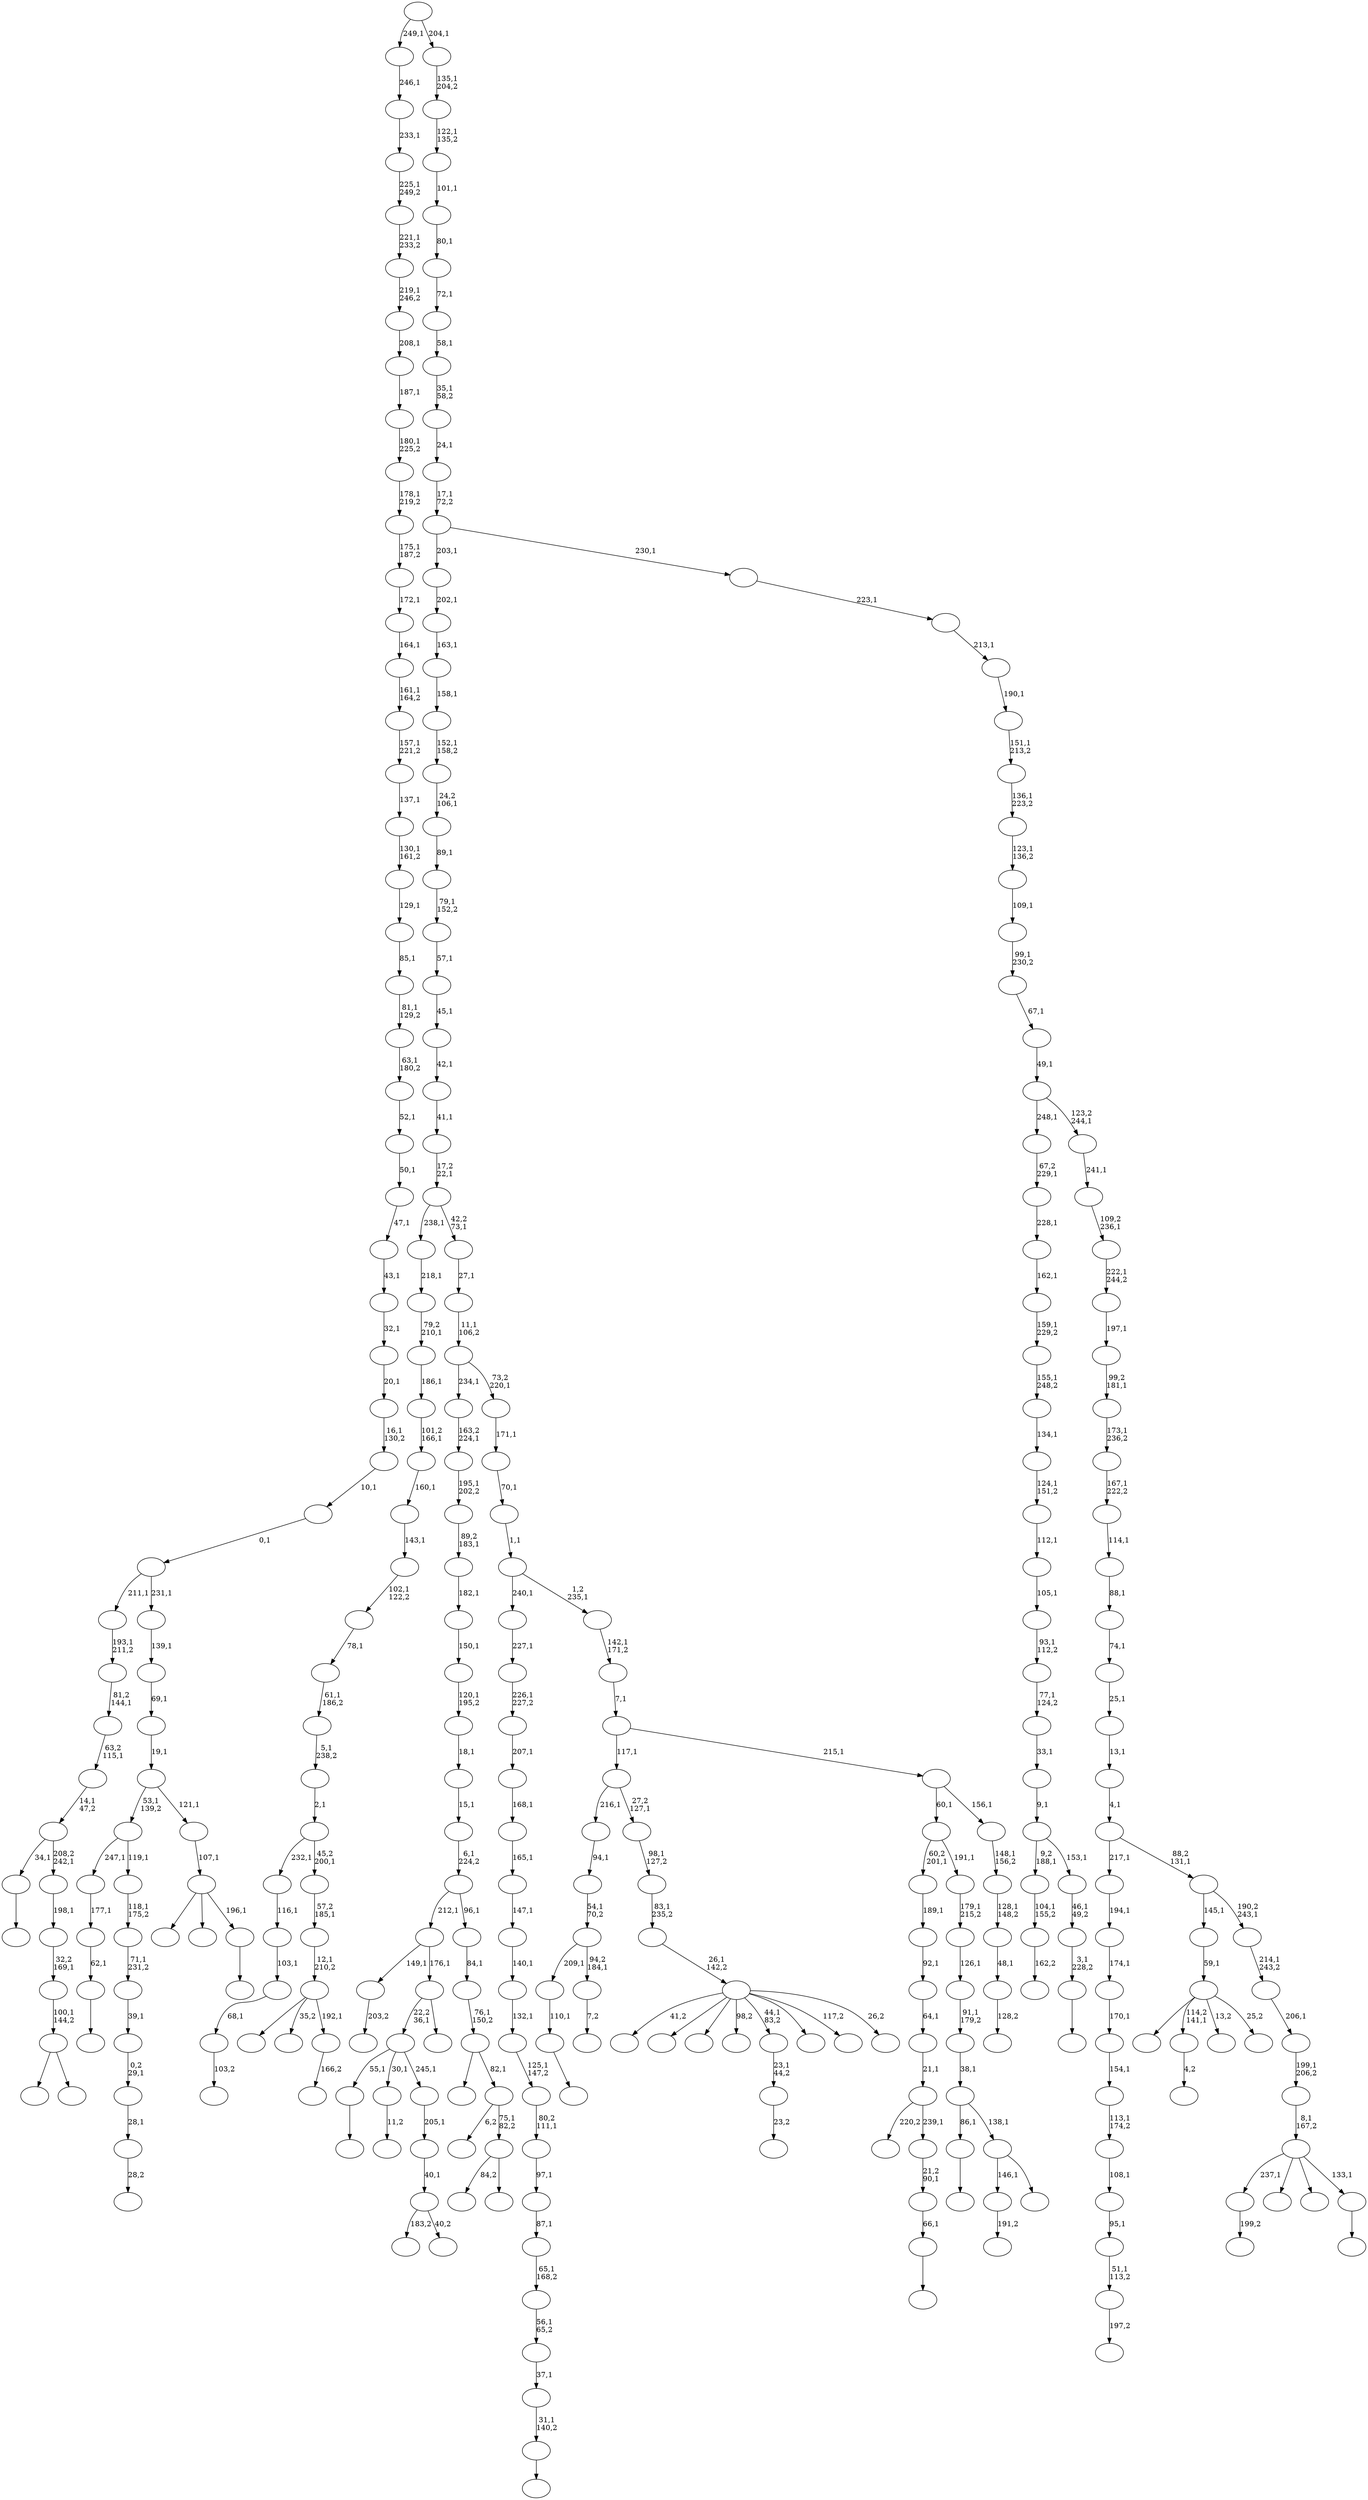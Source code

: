 digraph T {
	300 [label=""]
	299 [label=""]
	298 [label=""]
	297 [label=""]
	296 [label=""]
	295 [label=""]
	294 [label=""]
	293 [label=""]
	292 [label=""]
	291 [label=""]
	290 [label=""]
	289 [label=""]
	288 [label=""]
	287 [label=""]
	286 [label=""]
	285 [label=""]
	284 [label=""]
	283 [label=""]
	282 [label=""]
	281 [label=""]
	280 [label=""]
	279 [label=""]
	278 [label=""]
	277 [label=""]
	276 [label=""]
	275 [label=""]
	274 [label=""]
	273 [label=""]
	272 [label=""]
	271 [label=""]
	270 [label=""]
	269 [label=""]
	268 [label=""]
	267 [label=""]
	266 [label=""]
	265 [label=""]
	264 [label=""]
	263 [label=""]
	262 [label=""]
	261 [label=""]
	260 [label=""]
	259 [label=""]
	258 [label=""]
	257 [label=""]
	256 [label=""]
	255 [label=""]
	254 [label=""]
	253 [label=""]
	252 [label=""]
	251 [label=""]
	250 [label=""]
	249 [label=""]
	248 [label=""]
	247 [label=""]
	246 [label=""]
	245 [label=""]
	244 [label=""]
	243 [label=""]
	242 [label=""]
	241 [label=""]
	240 [label=""]
	239 [label=""]
	238 [label=""]
	237 [label=""]
	236 [label=""]
	235 [label=""]
	234 [label=""]
	233 [label=""]
	232 [label=""]
	231 [label=""]
	230 [label=""]
	229 [label=""]
	228 [label=""]
	227 [label=""]
	226 [label=""]
	225 [label=""]
	224 [label=""]
	223 [label=""]
	222 [label=""]
	221 [label=""]
	220 [label=""]
	219 [label=""]
	218 [label=""]
	217 [label=""]
	216 [label=""]
	215 [label=""]
	214 [label=""]
	213 [label=""]
	212 [label=""]
	211 [label=""]
	210 [label=""]
	209 [label=""]
	208 [label=""]
	207 [label=""]
	206 [label=""]
	205 [label=""]
	204 [label=""]
	203 [label=""]
	202 [label=""]
	201 [label=""]
	200 [label=""]
	199 [label=""]
	198 [label=""]
	197 [label=""]
	196 [label=""]
	195 [label=""]
	194 [label=""]
	193 [label=""]
	192 [label=""]
	191 [label=""]
	190 [label=""]
	189 [label=""]
	188 [label=""]
	187 [label=""]
	186 [label=""]
	185 [label=""]
	184 [label=""]
	183 [label=""]
	182 [label=""]
	181 [label=""]
	180 [label=""]
	179 [label=""]
	178 [label=""]
	177 [label=""]
	176 [label=""]
	175 [label=""]
	174 [label=""]
	173 [label=""]
	172 [label=""]
	171 [label=""]
	170 [label=""]
	169 [label=""]
	168 [label=""]
	167 [label=""]
	166 [label=""]
	165 [label=""]
	164 [label=""]
	163 [label=""]
	162 [label=""]
	161 [label=""]
	160 [label=""]
	159 [label=""]
	158 [label=""]
	157 [label=""]
	156 [label=""]
	155 [label=""]
	154 [label=""]
	153 [label=""]
	152 [label=""]
	151 [label=""]
	150 [label=""]
	149 [label=""]
	148 [label=""]
	147 [label=""]
	146 [label=""]
	145 [label=""]
	144 [label=""]
	143 [label=""]
	142 [label=""]
	141 [label=""]
	140 [label=""]
	139 [label=""]
	138 [label=""]
	137 [label=""]
	136 [label=""]
	135 [label=""]
	134 [label=""]
	133 [label=""]
	132 [label=""]
	131 [label=""]
	130 [label=""]
	129 [label=""]
	128 [label=""]
	127 [label=""]
	126 [label=""]
	125 [label=""]
	124 [label=""]
	123 [label=""]
	122 [label=""]
	121 [label=""]
	120 [label=""]
	119 [label=""]
	118 [label=""]
	117 [label=""]
	116 [label=""]
	115 [label=""]
	114 [label=""]
	113 [label=""]
	112 [label=""]
	111 [label=""]
	110 [label=""]
	109 [label=""]
	108 [label=""]
	107 [label=""]
	106 [label=""]
	105 [label=""]
	104 [label=""]
	103 [label=""]
	102 [label=""]
	101 [label=""]
	100 [label=""]
	99 [label=""]
	98 [label=""]
	97 [label=""]
	96 [label=""]
	95 [label=""]
	94 [label=""]
	93 [label=""]
	92 [label=""]
	91 [label=""]
	90 [label=""]
	89 [label=""]
	88 [label=""]
	87 [label=""]
	86 [label=""]
	85 [label=""]
	84 [label=""]
	83 [label=""]
	82 [label=""]
	81 [label=""]
	80 [label=""]
	79 [label=""]
	78 [label=""]
	77 [label=""]
	76 [label=""]
	75 [label=""]
	74 [label=""]
	73 [label=""]
	72 [label=""]
	71 [label=""]
	70 [label=""]
	69 [label=""]
	68 [label=""]
	67 [label=""]
	66 [label=""]
	65 [label=""]
	64 [label=""]
	63 [label=""]
	62 [label=""]
	61 [label=""]
	60 [label=""]
	59 [label=""]
	58 [label=""]
	57 [label=""]
	56 [label=""]
	55 [label=""]
	54 [label=""]
	53 [label=""]
	52 [label=""]
	51 [label=""]
	50 [label=""]
	49 [label=""]
	48 [label=""]
	47 [label=""]
	46 [label=""]
	45 [label=""]
	44 [label=""]
	43 [label=""]
	42 [label=""]
	41 [label=""]
	40 [label=""]
	39 [label=""]
	38 [label=""]
	37 [label=""]
	36 [label=""]
	35 [label=""]
	34 [label=""]
	33 [label=""]
	32 [label=""]
	31 [label=""]
	30 [label=""]
	29 [label=""]
	28 [label=""]
	27 [label=""]
	26 [label=""]
	25 [label=""]
	24 [label=""]
	23 [label=""]
	22 [label=""]
	21 [label=""]
	20 [label=""]
	19 [label=""]
	18 [label=""]
	17 [label=""]
	16 [label=""]
	15 [label=""]
	14 [label=""]
	13 [label=""]
	12 [label=""]
	11 [label=""]
	10 [label=""]
	9 [label=""]
	8 [label=""]
	7 [label=""]
	6 [label=""]
	5 [label=""]
	4 [label=""]
	3 [label=""]
	2 [label=""]
	1 [label=""]
	0 [label=""]
	296 -> 297 [label="4,2"]
	293 -> 294 [label="103,2"]
	292 -> 293 [label="68,1"]
	291 -> 292 [label="103,1"]
	290 -> 291 [label="116,1"]
	288 -> 289 [label=""]
	287 -> 288 [label="110,1"]
	285 -> 286 [label=""]
	281 -> 282 [label="7,2"]
	280 -> 287 [label="209,1"]
	280 -> 281 [label="94,2\n184,1"]
	279 -> 280 [label="54,1\n70,2"]
	278 -> 279 [label="94,1"]
	276 -> 277 [label=""]
	275 -> 276 [label="62,1"]
	274 -> 275 [label="177,1"]
	271 -> 272 [label=""]
	268 -> 269 [label="191,2"]
	265 -> 266 [label="199,2"]
	262 -> 263 [label="197,2"]
	261 -> 262 [label="51,1\n113,2"]
	260 -> 261 [label="95,1"]
	259 -> 260 [label="108,1"]
	258 -> 259 [label="113,1\n174,2"]
	257 -> 258 [label="154,1"]
	256 -> 257 [label="170,1"]
	255 -> 256 [label="174,1"]
	254 -> 255 [label="194,1"]
	251 -> 252 [label="166,2"]
	250 -> 295 [label=""]
	250 -> 283 [label="35,2"]
	250 -> 251 [label="192,1"]
	249 -> 250 [label="12,1\n210,2"]
	248 -> 249 [label="57,2\n185,1"]
	247 -> 290 [label="232,1"]
	247 -> 248 [label="45,2\n200,1"]
	246 -> 247 [label="2,1"]
	245 -> 246 [label="5,1\n238,2"]
	244 -> 245 [label="61,1\n186,2"]
	243 -> 244 [label="78,1"]
	242 -> 243 [label="102,1\n122,2"]
	241 -> 242 [label="143,1"]
	240 -> 241 [label="160,1"]
	239 -> 240 [label="101,2\n166,1"]
	238 -> 239 [label="186,1"]
	237 -> 238 [label="79,2\n210,1"]
	236 -> 237 [label="218,1"]
	234 -> 235 [label="28,2"]
	233 -> 234 [label="28,1"]
	232 -> 233 [label="0,2\n29,1"]
	231 -> 232 [label="39,1"]
	230 -> 231 [label="71,1\n231,2"]
	229 -> 230 [label="118,1\n175,2"]
	228 -> 274 [label="247,1"]
	228 -> 229 [label="119,1"]
	225 -> 226 [label=""]
	224 -> 225 [label="31,1\n140,2"]
	223 -> 224 [label="37,1"]
	222 -> 223 [label="56,1\n65,2"]
	221 -> 222 [label="65,1\n168,2"]
	220 -> 221 [label="87,1"]
	219 -> 220 [label="97,1"]
	218 -> 219 [label="80,2\n111,1"]
	217 -> 218 [label="125,1\n147,2"]
	216 -> 217 [label="132,1"]
	215 -> 216 [label="140,1"]
	214 -> 215 [label="147,1"]
	213 -> 214 [label="165,1"]
	212 -> 213 [label="168,1"]
	211 -> 212 [label="207,1"]
	210 -> 211 [label="226,1\n227,2"]
	209 -> 210 [label="227,1"]
	206 -> 207 [label="162,2"]
	205 -> 206 [label="104,1\n155,2"]
	202 -> 298 [label=""]
	202 -> 203 [label=""]
	201 -> 202 [label="100,1\n144,2"]
	200 -> 201 [label="32,2\n169,1"]
	199 -> 200 [label="198,1"]
	198 -> 271 [label="34,1"]
	198 -> 199 [label="208,2\n242,1"]
	197 -> 198 [label="14,1\n47,2"]
	196 -> 197 [label="63,2\n115,1"]
	195 -> 196 [label="81,2\n144,1"]
	194 -> 195 [label="193,1\n211,2"]
	192 -> 193 [label="23,2"]
	191 -> 192 [label="23,1\n44,2"]
	189 -> 190 [label=""]
	188 -> 189 [label="66,1"]
	187 -> 188 [label="21,2\n90,1"]
	186 -> 267 [label="220,2"]
	186 -> 187 [label="239,1"]
	185 -> 186 [label="21,1"]
	184 -> 185 [label="64,1"]
	183 -> 184 [label="92,1"]
	182 -> 183 [label="189,1"]
	179 -> 180 [label=""]
	177 -> 178 [label="203,2"]
	175 -> 176 [label="11,2"]
	173 -> 300 [label=""]
	173 -> 296 [label="114,2\n141,1"]
	173 -> 273 [label="13,2"]
	173 -> 174 [label="25,2"]
	172 -> 173 [label="59,1"]
	167 -> 284 [label="41,2"]
	167 -> 270 [label=""]
	167 -> 264 [label=""]
	167 -> 227 [label="98,2"]
	167 -> 191 [label="44,1\n83,2"]
	167 -> 171 [label=""]
	167 -> 170 [label="117,2"]
	167 -> 168 [label="26,2"]
	166 -> 167 [label="26,1\n142,2"]
	165 -> 166 [label="83,1\n235,2"]
	164 -> 165 [label="98,1\n127,2"]
	163 -> 278 [label="216,1"]
	163 -> 164 [label="27,2\n127,1"]
	160 -> 161 [label=""]
	159 -> 160 [label="3,1\n228,2"]
	158 -> 159 [label="46,1\n49,2"]
	157 -> 205 [label="9,2\n188,1"]
	157 -> 158 [label="153,1"]
	156 -> 157 [label="9,1"]
	155 -> 156 [label="33,1"]
	154 -> 155 [label="77,1\n124,2"]
	153 -> 154 [label="93,1\n112,2"]
	152 -> 153 [label="105,1"]
	151 -> 152 [label="112,1"]
	150 -> 151 [label="124,1\n151,2"]
	149 -> 150 [label="134,1"]
	148 -> 149 [label="155,1\n248,2"]
	147 -> 148 [label="159,1\n229,2"]
	146 -> 147 [label="162,1"]
	145 -> 146 [label="228,1"]
	144 -> 145 [label="67,2\n229,1"]
	141 -> 268 [label="146,1"]
	141 -> 142 [label=""]
	140 -> 179 [label="86,1"]
	140 -> 141 [label="138,1"]
	139 -> 140 [label="38,1"]
	138 -> 139 [label="91,1\n179,2"]
	137 -> 138 [label="126,1"]
	136 -> 137 [label="179,1\n215,2"]
	135 -> 182 [label="60,2\n201,1"]
	135 -> 136 [label="191,1"]
	133 -> 181 [label="183,2"]
	133 -> 134 [label="40,2"]
	132 -> 133 [label="40,1"]
	131 -> 132 [label="205,1"]
	130 -> 285 [label="55,1"]
	130 -> 175 [label="30,1"]
	130 -> 131 [label="245,1"]
	128 -> 130 [label="22,2\n36,1"]
	128 -> 129 [label=""]
	127 -> 177 [label="149,1"]
	127 -> 128 [label="176,1"]
	125 -> 208 [label="84,2"]
	125 -> 126 [label=""]
	124 -> 169 [label="6,2"]
	124 -> 125 [label="75,1\n82,2"]
	123 -> 299 [label=""]
	123 -> 124 [label="82,1"]
	122 -> 123 [label="76,1\n150,2"]
	121 -> 122 [label="84,1"]
	120 -> 127 [label="212,1"]
	120 -> 121 [label="96,1"]
	119 -> 120 [label="6,1\n224,2"]
	118 -> 119 [label="15,1"]
	117 -> 118 [label="18,1"]
	116 -> 117 [label="120,1\n195,2"]
	115 -> 116 [label="150,1"]
	114 -> 115 [label="182,1"]
	113 -> 114 [label="89,2\n183,1"]
	112 -> 113 [label="195,1\n202,2"]
	111 -> 112 [label="163,2\n224,1"]
	109 -> 110 [label="128,2"]
	108 -> 109 [label="48,1"]
	107 -> 108 [label="128,1\n148,2"]
	106 -> 107 [label="148,1\n156,2"]
	105 -> 135 [label="60,1"]
	105 -> 106 [label="156,1"]
	104 -> 163 [label="117,1"]
	104 -> 105 [label="215,1"]
	103 -> 104 [label="7,1"]
	102 -> 103 [label="142,1\n171,2"]
	101 -> 209 [label="240,1"]
	101 -> 102 [label="1,2\n235,1"]
	100 -> 101 [label="1,1"]
	99 -> 100 [label="70,1"]
	98 -> 99 [label="171,1"]
	97 -> 111 [label="234,1"]
	97 -> 98 [label="73,2\n220,1"]
	96 -> 97 [label="11,1\n106,2"]
	95 -> 96 [label="27,1"]
	94 -> 236 [label="238,1"]
	94 -> 95 [label="42,2\n73,1"]
	93 -> 94 [label="17,2\n22,1"]
	92 -> 93 [label="41,1"]
	91 -> 92 [label="42,1"]
	90 -> 91 [label="45,1"]
	89 -> 90 [label="57,1"]
	88 -> 89 [label="79,1\n152,2"]
	87 -> 88 [label="89,1"]
	86 -> 87 [label="24,2\n106,1"]
	85 -> 86 [label="152,1\n158,2"]
	84 -> 85 [label="158,1"]
	83 -> 84 [label="163,1"]
	82 -> 83 [label="202,1"]
	80 -> 81 [label=""]
	79 -> 253 [label=""]
	79 -> 162 [label=""]
	79 -> 80 [label="196,1"]
	78 -> 79 [label="107,1"]
	77 -> 228 [label="53,1\n139,2"]
	77 -> 78 [label="121,1"]
	76 -> 77 [label="19,1"]
	75 -> 76 [label="69,1"]
	74 -> 75 [label="139,1"]
	73 -> 194 [label="211,1"]
	73 -> 74 [label="231,1"]
	72 -> 73 [label="0,1"]
	71 -> 72 [label="10,1"]
	70 -> 71 [label="16,1\n130,2"]
	69 -> 70 [label="20,1"]
	68 -> 69 [label="32,1"]
	67 -> 68 [label="43,1"]
	66 -> 67 [label="47,1"]
	65 -> 66 [label="50,1"]
	64 -> 65 [label="52,1"]
	63 -> 64 [label="63,1\n180,2"]
	62 -> 63 [label="81,1\n129,2"]
	61 -> 62 [label="85,1"]
	60 -> 61 [label="129,1"]
	59 -> 60 [label="130,1\n161,2"]
	58 -> 59 [label="137,1"]
	57 -> 58 [label="157,1\n221,2"]
	56 -> 57 [label="161,1\n164,2"]
	55 -> 56 [label="164,1"]
	54 -> 55 [label="172,1"]
	53 -> 54 [label="175,1\n187,2"]
	52 -> 53 [label="178,1\n219,2"]
	51 -> 52 [label="180,1\n225,2"]
	50 -> 51 [label="187,1"]
	49 -> 50 [label="208,1"]
	48 -> 49 [label="219,1\n246,2"]
	47 -> 48 [label="221,1\n233,2"]
	46 -> 47 [label="225,1\n249,2"]
	45 -> 46 [label="233,1"]
	44 -> 45 [label="246,1"]
	42 -> 43 [label=""]
	41 -> 265 [label="237,1"]
	41 -> 204 [label=""]
	41 -> 143 [label=""]
	41 -> 42 [label="133,1"]
	40 -> 41 [label="8,1\n167,2"]
	39 -> 40 [label="199,1\n206,2"]
	38 -> 39 [label="206,1"]
	37 -> 38 [label="214,1\n243,2"]
	36 -> 172 [label="145,1"]
	36 -> 37 [label="190,2\n243,1"]
	35 -> 254 [label="217,1"]
	35 -> 36 [label="88,2\n131,1"]
	34 -> 35 [label="4,1"]
	33 -> 34 [label="13,1"]
	32 -> 33 [label="25,1"]
	31 -> 32 [label="74,1"]
	30 -> 31 [label="88,1"]
	29 -> 30 [label="114,1"]
	28 -> 29 [label="167,1\n222,2"]
	27 -> 28 [label="173,1\n236,2"]
	26 -> 27 [label="99,2\n181,1"]
	25 -> 26 [label="197,1"]
	24 -> 25 [label="222,1\n244,2"]
	23 -> 24 [label="109,2\n236,1"]
	22 -> 23 [label="241,1"]
	21 -> 144 [label="248,1"]
	21 -> 22 [label="123,2\n244,1"]
	20 -> 21 [label="49,1"]
	19 -> 20 [label="67,1"]
	18 -> 19 [label="99,1\n230,2"]
	17 -> 18 [label="109,1"]
	16 -> 17 [label="123,1\n136,2"]
	15 -> 16 [label="136,1\n223,2"]
	14 -> 15 [label="151,1\n213,2"]
	13 -> 14 [label="190,1"]
	12 -> 13 [label="213,1"]
	11 -> 12 [label="223,1"]
	10 -> 82 [label="203,1"]
	10 -> 11 [label="230,1"]
	9 -> 10 [label="17,1\n72,2"]
	8 -> 9 [label="24,1"]
	7 -> 8 [label="35,1\n58,2"]
	6 -> 7 [label="58,1"]
	5 -> 6 [label="72,1"]
	4 -> 5 [label="80,1"]
	3 -> 4 [label="101,1"]
	2 -> 3 [label="122,1\n135,2"]
	1 -> 2 [label="135,1\n204,2"]
	0 -> 44 [label="249,1"]
	0 -> 1 [label="204,1"]
}
